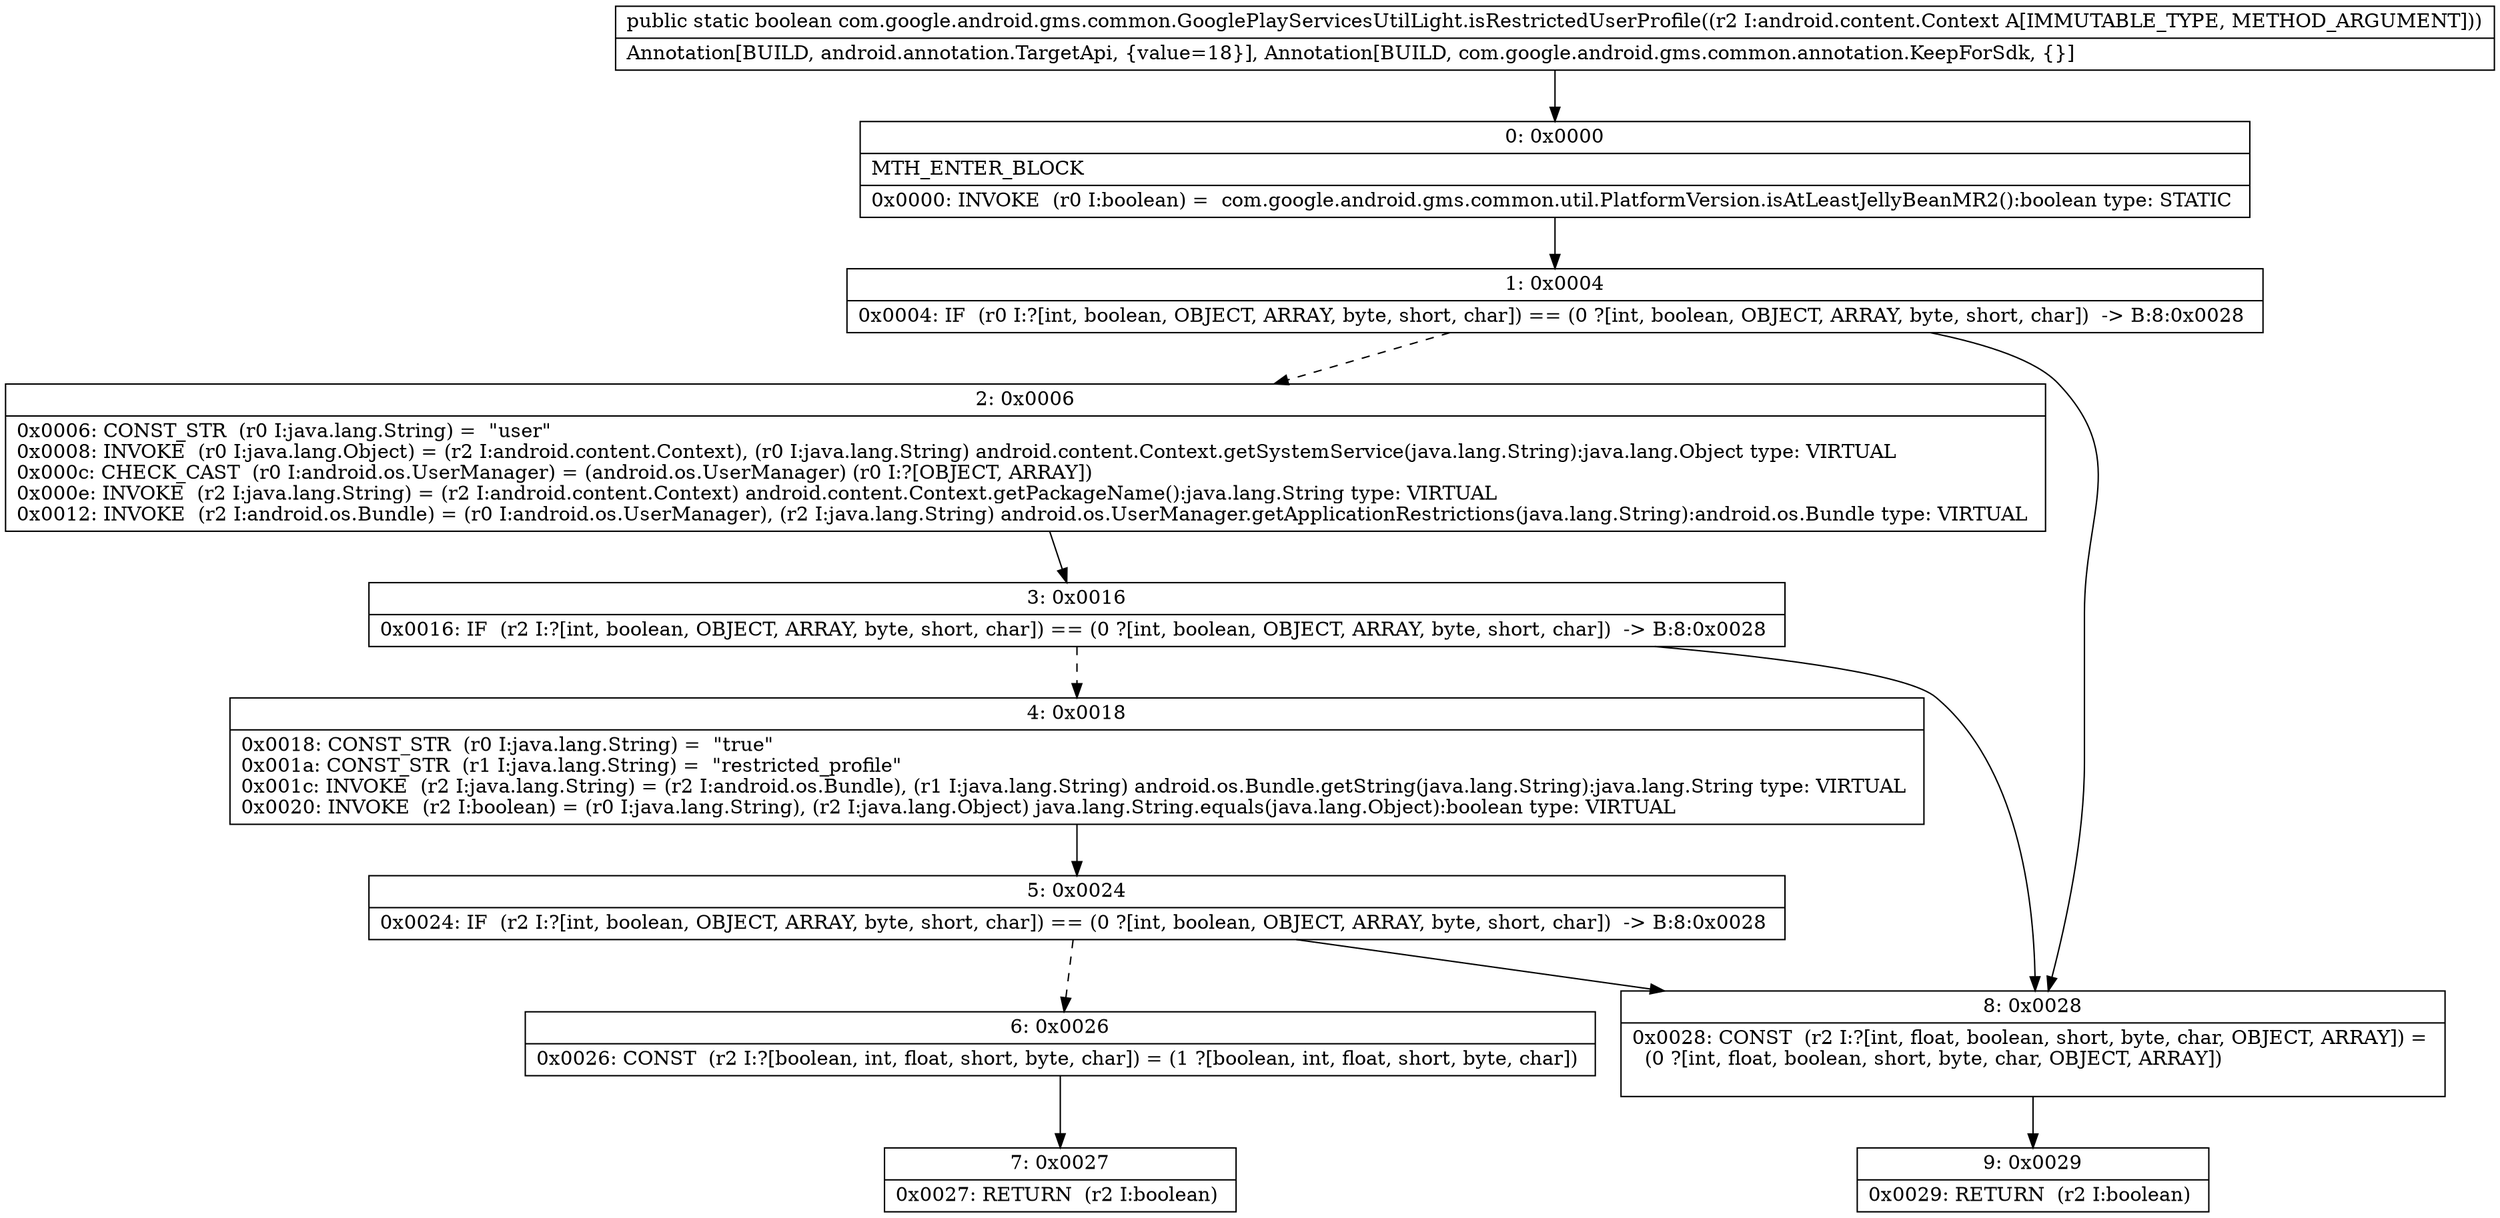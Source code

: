 digraph "CFG forcom.google.android.gms.common.GooglePlayServicesUtilLight.isRestrictedUserProfile(Landroid\/content\/Context;)Z" {
Node_0 [shape=record,label="{0\:\ 0x0000|MTH_ENTER_BLOCK\l|0x0000: INVOKE  (r0 I:boolean) =  com.google.android.gms.common.util.PlatformVersion.isAtLeastJellyBeanMR2():boolean type: STATIC \l}"];
Node_1 [shape=record,label="{1\:\ 0x0004|0x0004: IF  (r0 I:?[int, boolean, OBJECT, ARRAY, byte, short, char]) == (0 ?[int, boolean, OBJECT, ARRAY, byte, short, char])  \-\> B:8:0x0028 \l}"];
Node_2 [shape=record,label="{2\:\ 0x0006|0x0006: CONST_STR  (r0 I:java.lang.String) =  \"user\" \l0x0008: INVOKE  (r0 I:java.lang.Object) = (r2 I:android.content.Context), (r0 I:java.lang.String) android.content.Context.getSystemService(java.lang.String):java.lang.Object type: VIRTUAL \l0x000c: CHECK_CAST  (r0 I:android.os.UserManager) = (android.os.UserManager) (r0 I:?[OBJECT, ARRAY]) \l0x000e: INVOKE  (r2 I:java.lang.String) = (r2 I:android.content.Context) android.content.Context.getPackageName():java.lang.String type: VIRTUAL \l0x0012: INVOKE  (r2 I:android.os.Bundle) = (r0 I:android.os.UserManager), (r2 I:java.lang.String) android.os.UserManager.getApplicationRestrictions(java.lang.String):android.os.Bundle type: VIRTUAL \l}"];
Node_3 [shape=record,label="{3\:\ 0x0016|0x0016: IF  (r2 I:?[int, boolean, OBJECT, ARRAY, byte, short, char]) == (0 ?[int, boolean, OBJECT, ARRAY, byte, short, char])  \-\> B:8:0x0028 \l}"];
Node_4 [shape=record,label="{4\:\ 0x0018|0x0018: CONST_STR  (r0 I:java.lang.String) =  \"true\" \l0x001a: CONST_STR  (r1 I:java.lang.String) =  \"restricted_profile\" \l0x001c: INVOKE  (r2 I:java.lang.String) = (r2 I:android.os.Bundle), (r1 I:java.lang.String) android.os.Bundle.getString(java.lang.String):java.lang.String type: VIRTUAL \l0x0020: INVOKE  (r2 I:boolean) = (r0 I:java.lang.String), (r2 I:java.lang.Object) java.lang.String.equals(java.lang.Object):boolean type: VIRTUAL \l}"];
Node_5 [shape=record,label="{5\:\ 0x0024|0x0024: IF  (r2 I:?[int, boolean, OBJECT, ARRAY, byte, short, char]) == (0 ?[int, boolean, OBJECT, ARRAY, byte, short, char])  \-\> B:8:0x0028 \l}"];
Node_6 [shape=record,label="{6\:\ 0x0026|0x0026: CONST  (r2 I:?[boolean, int, float, short, byte, char]) = (1 ?[boolean, int, float, short, byte, char]) \l}"];
Node_7 [shape=record,label="{7\:\ 0x0027|0x0027: RETURN  (r2 I:boolean) \l}"];
Node_8 [shape=record,label="{8\:\ 0x0028|0x0028: CONST  (r2 I:?[int, float, boolean, short, byte, char, OBJECT, ARRAY]) = \l  (0 ?[int, float, boolean, short, byte, char, OBJECT, ARRAY])\l \l}"];
Node_9 [shape=record,label="{9\:\ 0x0029|0x0029: RETURN  (r2 I:boolean) \l}"];
MethodNode[shape=record,label="{public static boolean com.google.android.gms.common.GooglePlayServicesUtilLight.isRestrictedUserProfile((r2 I:android.content.Context A[IMMUTABLE_TYPE, METHOD_ARGUMENT]))  | Annotation[BUILD, android.annotation.TargetApi, \{value=18\}], Annotation[BUILD, com.google.android.gms.common.annotation.KeepForSdk, \{\}]\l}"];
MethodNode -> Node_0;
Node_0 -> Node_1;
Node_1 -> Node_2[style=dashed];
Node_1 -> Node_8;
Node_2 -> Node_3;
Node_3 -> Node_4[style=dashed];
Node_3 -> Node_8;
Node_4 -> Node_5;
Node_5 -> Node_6[style=dashed];
Node_5 -> Node_8;
Node_6 -> Node_7;
Node_8 -> Node_9;
}

